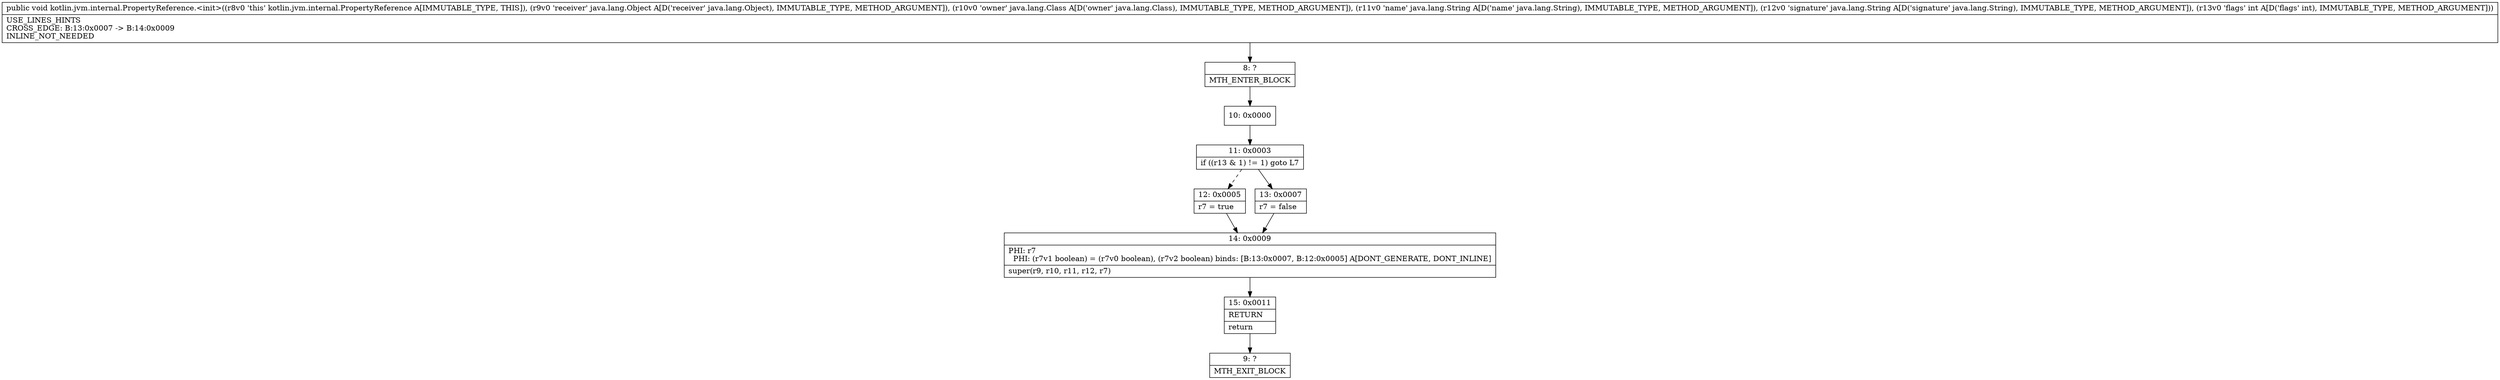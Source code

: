 digraph "CFG forkotlin.jvm.internal.PropertyReference.\<init\>(Ljava\/lang\/Object;Ljava\/lang\/Class;Ljava\/lang\/String;Ljava\/lang\/String;I)V" {
Node_8 [shape=record,label="{8\:\ ?|MTH_ENTER_BLOCK\l}"];
Node_10 [shape=record,label="{10\:\ 0x0000}"];
Node_11 [shape=record,label="{11\:\ 0x0003|if ((r13 & 1) != 1) goto L7\l}"];
Node_12 [shape=record,label="{12\:\ 0x0005|r7 = true\l}"];
Node_14 [shape=record,label="{14\:\ 0x0009|PHI: r7 \l  PHI: (r7v1 boolean) = (r7v0 boolean), (r7v2 boolean) binds: [B:13:0x0007, B:12:0x0005] A[DONT_GENERATE, DONT_INLINE]\l|super(r9, r10, r11, r12, r7)\l}"];
Node_15 [shape=record,label="{15\:\ 0x0011|RETURN\l|return\l}"];
Node_9 [shape=record,label="{9\:\ ?|MTH_EXIT_BLOCK\l}"];
Node_13 [shape=record,label="{13\:\ 0x0007|r7 = false\l}"];
MethodNode[shape=record,label="{public void kotlin.jvm.internal.PropertyReference.\<init\>((r8v0 'this' kotlin.jvm.internal.PropertyReference A[IMMUTABLE_TYPE, THIS]), (r9v0 'receiver' java.lang.Object A[D('receiver' java.lang.Object), IMMUTABLE_TYPE, METHOD_ARGUMENT]), (r10v0 'owner' java.lang.Class A[D('owner' java.lang.Class), IMMUTABLE_TYPE, METHOD_ARGUMENT]), (r11v0 'name' java.lang.String A[D('name' java.lang.String), IMMUTABLE_TYPE, METHOD_ARGUMENT]), (r12v0 'signature' java.lang.String A[D('signature' java.lang.String), IMMUTABLE_TYPE, METHOD_ARGUMENT]), (r13v0 'flags' int A[D('flags' int), IMMUTABLE_TYPE, METHOD_ARGUMENT]))  | USE_LINES_HINTS\lCROSS_EDGE: B:13:0x0007 \-\> B:14:0x0009\lINLINE_NOT_NEEDED\l}"];
MethodNode -> Node_8;Node_8 -> Node_10;
Node_10 -> Node_11;
Node_11 -> Node_12[style=dashed];
Node_11 -> Node_13;
Node_12 -> Node_14;
Node_14 -> Node_15;
Node_15 -> Node_9;
Node_13 -> Node_14;
}


